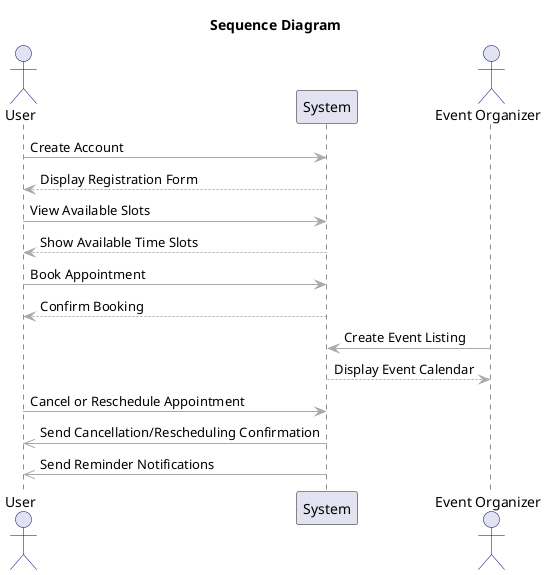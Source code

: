@startuml
title Sequence Diagram
skinparam sequence {
    BackgroundColor LightBlue
    BorderColor DarkBlue
    ArrowColor DarkGray
    ActorBorderColor Navy
}

actor User as "User"
participant System as "System"
actor Event_Organizer as "Event Organizer"
User -> System: Create Account
System --> User: Display Registration Form
User -> System: View Available Slots
System --> User: Show Available Time Slots
User -> System: Book Appointment
System --> User: Confirm Booking
Event_Organizer -> System: Create Event Listing
System --> Event_Organizer: Display Event Calendar
User -> System: Cancel or Reschedule Appointment
System ->> User: Send Cancellation/Rescheduling Confirmation
System ->> User: Send Reminder Notifications
@enduml